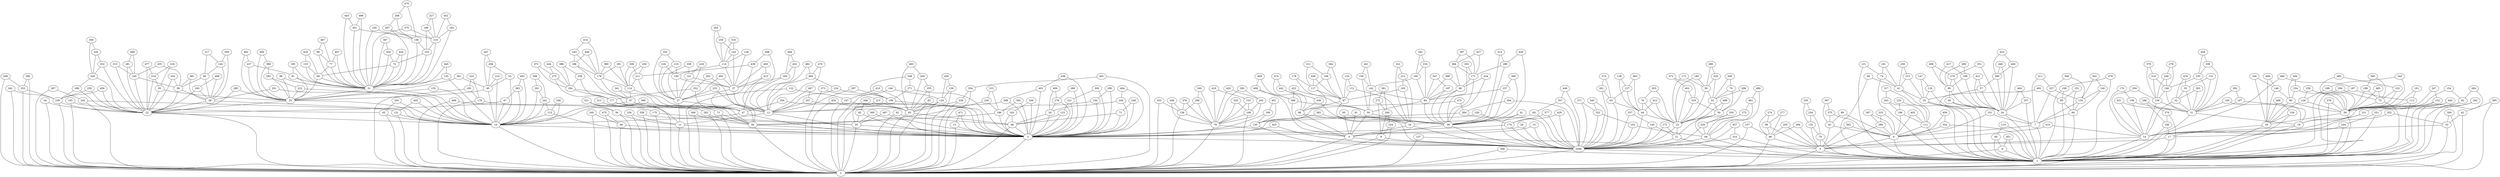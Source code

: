 graph {
    3280 []
    1 []
    2 []
    3 []
    4 []
    5 []
    6 []
    7 []
    8 []
    9 []
    10 []
    11 []
    12 []
    13 []
    14 []
    15 []
    16 []
    17 []
    18 []
    19 []
    20 []
    21 []
    22 []
    23 []
    24 []
    25 []
    26 []
    27 []
    28 []
    29 []
    30 []
    31 []
    32 []
    33 []
    34 []
    35 []
    36 []
    37 []
    38 []
    39 []
    40 []
    41 []
    42 []
    43 []
    44 []
    45 []
    46 []
    47 []
    48 []
    49 []
    50 []
    51 []
    52 []
    53 []
    54 []
    55 []
    56 []
    57 []
    58 []
    59 []
    60 []
    61 []
    62 []
    63 []
    64 []
    65 []
    66 []
    67 []
    68 []
    69 []
    70 []
    71 []
    72 []
    73 []
    74 []
    75 []
    76 []
    77 []
    78 []
    79 []
    80 []
    81 []
    82 []
    83 []
    84 []
    85 []
    86 []
    87 []
    88 []
    89 []
    90 []
    91 []
    92 []
    93 []
    94 []
    95 []
    96 []
    97 []
    98 []
    99 []
    100 []
    101 []
    102 []
    103 []
    104 []
    105 []
    106 []
    107 []
    108 []
    109 []
    110 []
    111 []
    112 []
    113 []
    114 []
    115 []
    116 []
    117 []
    118 []
    119 []
    120 []
    121 []
    122 []
    123 []
    124 []
    125 []
    126 []
    127 []
    128 []
    129 []
    130 []
    131 []
    132 []
    133 []
    134 []
    135 []
    136 []
    137 []
    138 []
    139 []
    140 []
    141 []
    142 []
    143 []
    144 []
    145 []
    146 []
    147 []
    148 []
    149 []
    150 []
    151 []
    152 []
    153 []
    154 []
    155 []
    156 []
    157 []
    158 []
    159 []
    160 []
    161 []
    162 []
    163 []
    164 []
    165 []
    166 []
    167 []
    168 []
    169 []
    170 []
    171 []
    172 []
    173 []
    174 []
    175 []
    176 []
    177 []
    178 []
    179 []
    180 []
    181 []
    182 []
    183 []
    184 []
    185 []
    186 []
    187 []
    188 []
    189 []
    190 []
    191 []
    192 []
    193 []
    194 []
    195 []
    196 []
    197 []
    198 []
    199 []
    200 []
    201 []
    202 []
    203 []
    204 []
    205 []
    206 []
    207 []
    208 []
    209 []
    210 []
    211 []
    212 []
    213 []
    214 []
    215 []
    216 []
    217 []
    218 []
    219 []
    220 []
    221 []
    222 []
    223 []
    224 []
    225 []
    226 []
    227 []
    228 []
    229 []
    230 []
    231 []
    232 []
    233 []
    234 []
    235 []
    236 []
    237 []
    238 []
    239 []
    240 []
    241 []
    242 []
    243 []
    244 []
    245 []
    246 []
    247 []
    248 []
    249 []
    250 []
    251 []
    252 []
    253 []
    254 []
    255 []
    256 []
    257 []
    258 []
    259 []
    260 []
    261 []
    262 []
    263 []
    264 []
    265 []
    266 []
    267 []
    268 []
    269 []
    270 []
    271 []
    272 []
    273 []
    274 []
    275 []
    276 []
    277 []
    278 []
    279 []
    280 []
    281 []
    282 []
    283 []
    284 []
    285 []
    286 []
    287 []
    288 []
    289 []
    290 []
    291 []
    292 []
    293 []
    294 []
    295 []
    296 []
    297 []
    298 []
    299 []
    300 []
    301 []
    302 []
    303 []
    304 []
    305 []
    306 []
    307 []
    308 []
    309 []
    310 []
    311 []
    312 []
    313 []
    314 []
    315 []
    316 []
    317 []
    318 []
    319 []
    320 []
    321 []
    322 []
    323 []
    324 []
    325 []
    326 []
    327 []
    328 []
    329 []
    330 []
    331 []
    332 []
    333 []
    334 []
    335 []
    336 []
    337 []
    338 []
    339 []
    340 []
    341 []
    342 []
    343 []
    344 []
    345 []
    346 []
    347 []
    348 []
    349 []
    350 []
    351 []
    352 []
    353 []
    354 []
    355 []
    356 []
    357 []
    358 []
    359 []
    360 []
    361 []
    362 []
    363 []
    364 []
    365 []
    366 []
    367 []
    368 []
    369 []
    370 []
    371 []
    372 []
    373 []
    374 []
    375 []
    376 []
    377 []
    378 []
    379 []
    380 []
    381 []
    382 []
    383 []
    384 []
    385 []
    386 []
    387 []
    388 []
    389 []
    390 []
    391 []
    392 []
    393 []
    394 []
    395 []
    396 []
    397 []
    398 []
    399 []
    400 []
    401 []
    402 []
    403 []
    404 []
    405 []
    406 []
    407 []
    408 []
    409 []
    410 []
    411 []
    412 []
    413 []
    414 []
    415 []
    416 []
    417 []
    418 []
    419 []
    420 []
    421 []
    422 []
    423 []
    424 []
    425 []
    426 []
    427 []
    428 []
    429 []
    430 []
    431 []
    432 []
    433 []
    434 []
    435 []
    436 []
    437 []
    438 []
    439 []
    440 []
    441 []
    442 []
    443 []
    444 []
    445 []
    446 []
    447 []
    448 []
    449 []
    450 []
    451 []
    452 []
    453 []
    454 []
    455 []
    456 []
    457 []
    458 []
    459 []
    460 []
    461 []
    462 []
    463 []
    464 []
    465 []
    466 []
    467 []
    468 []
    469 []
    470 []
    471 []
    472 []
    473 []
    474 []
    475 []
    476 []
    477 []
    478 []
    479 []
    480 []
    481 []
    482 []
    483 []
    484 []
    485 []
    486 []
    487 []
    488 []
    489 []
    490 []
    491 []
    492 []
    493 []
    494 []
    495 []
    496 []
    497 []
    498 []
    499 []
    3280 -- 1
    1 -- 2
    2 -- 3280
    3 -- 2
    3 -- 3280
    4 -- 2
    4 -- 3280
    5 -- 1
    5 -- 2
    6 -- 5
    6 -- 1
    7 -- 6
    7 -- 1
    8 -- 1
    8 -- 2
    9 -- 2
    9 -- 3280
    10 -- 3
    10 -- 2
    11 -- 3
    11 -- 2
    12 -- 11
    12 -- 3
    13 -- 3
    13 -- 2
    14 -- 5
    14 -- 2
    15 -- 4
    15 -- 3280
    16 -- 4
    16 -- 3280
    17 -- 3280
    17 -- 1
    18 -- 17
    18 -- 1
    19 -- 14
    19 -- 2
    20 -- 3
    20 -- 2
    21 -- 3280
    21 -- 1
    22 -- 10
    22 -- 2
    23 -- 21
    23 -- 3280
    24 -- 7
    24 -- 1
    25 -- 22
    25 -- 10
    26 -- 3
    26 -- 3280
    27 -- 12
    27 -- 11
    28 -- 24
    28 -- 1
    29 -- 22
    29 -- 10
    30 -- 3
    30 -- 2
    31 -- 19
    31 -- 14
    32 -- 31
    32 -- 14
    33 -- 14
    33 -- 2
    34 -- 22
    34 -- 2
    35 -- 24
    35 -- 1
    36 -- 11
    36 -- 2
    37 -- 27
    37 -- 12
    38 -- 4
    38 -- 3280
    39 -- 18
    39 -- 1
    40 -- 25
    40 -- 10
    41 -- 35
    41 -- 1
    42 -- 33
    42 -- 2
    43 -- 6
    43 -- 5
    44 -- 23
    44 -- 3280
    45 -- 10
    45 -- 2
    46 -- 3
    46 -- 2
    47 -- 10
    47 -- 3
    48 -- 3
    48 -- 2
    49 -- 8
    49 -- 1
    50 -- 23
    50 -- 21
    51 -- 25
    51 -- 10
    52 -- 50
    52 -- 23
    53 -- 40
    53 -- 10
    54 -- 48
    54 -- 3
    55 -- 32
    55 -- 31
    56 -- 52
    56 -- 23
    57 -- 35
    57 -- 24
    58 -- 29
    58 -- 22
    59 -- 38
    59 -- 4
    60 -- 28
    60 -- 24
    61 -- 38
    61 -- 3280
    62 -- 48
    62 -- 2
    63 -- 44
    63 -- 3280
    64 -- 59
    64 -- 38
    65 -- 48
    65 -- 2
    66 -- 64
    66 -- 38
    67 -- 22
    67 -- 10
    68 -- 41
    68 -- 1
    69 -- 51
    69 -- 25
    70 -- 52
    70 -- 50
    71 -- 48
    71 -- 3
    72 -- 69
    72 -- 51
    73 -- 30
    73 -- 2
    74 -- 41
    74 -- 1
    75 -- 39
    75 -- 1
    76 -- 44
    76 -- 23
    77 -- 69
    77 -- 51
    78 -- 4
    78 -- 2
    79 -- 5
    79 -- 1
    80 -- 39
    80 -- 18
    81 -- 51
    81 -- 25
    82 -- 39
    82 -- 1
    83 -- 65
    83 -- 2
    84 -- 7
    84 -- 1
    85 -- 84
    85 -- 1
    86 -- 16
    86 -- 4
    87 -- 86
    87 -- 16
    88 -- 51
    88 -- 25
    89 -- 43
    89 -- 6
    90 -- 58
    90 -- 29
    91 -- 38
    91 -- 4
    92 -- 20
    92 -- 3
    93 -- 25
    93 -- 22
    94 -- 3280
    94 -- 1
    95 -- 38
    95 -- 4
    96 -- 5
    96 -- 2
    97 -- 47
    97 -- 10
    98 -- 96
    98 -- 5
    99 -- 77
    99 -- 51
    100 -- 37
    100 -- 27
    101 -- 7
    101 -- 6
    102 -- 94
    102 -- 3280
    103 -- 72
    103 -- 51
    104 -- 18
    104 -- 1
    105 -- 31
    105 -- 19
    106 -- 78
    106 -- 2
    107 -- 65
    107 -- 2
    108 -- 85
    108 -- 1
    109 -- 12
    109 -- 3
    110 -- 100
    110 -- 37
    111 -- 6
    111 -- 1
    112 -- 87
    112 -- 16
    113 -- 39
    113 -- 1
    114 -- 97
    114 -- 47
    115 -- 10
    115 -- 3
    116 -- 103
    116 -- 51
    117 -- 87
    117 -- 86
    118 -- 35
    118 -- 24
    119 -- 49
    119 -- 1
    120 -- 65
    120 -- 2
    121 -- 74
    121 -- 1
    122 -- 107
    122 -- 2
    123 -- 48
    123 -- 3
    124 -- 109
    124 -- 12
    125 -- 69
    125 -- 51
    126 -- 110
    126 -- 37
    127 -- 63
    127 -- 44
    128 -- 39
    128 -- 18
    129 -- 120
    129 -- 2
    130 -- 3
    130 -- 3280
    131 -- 55
    131 -- 31
    132 -- 79
    132 -- 5
    133 -- 112
    133 -- 87
    134 -- 84
    134 -- 7
    135 -- 51
    135 -- 10
    136 -- 78
    136 -- 2
    137 -- 5
    137 -- 2
    138 -- 127
    138 -- 44
    139 -- 31
    139 -- 14
    140 -- 134
    140 -- 84
    141 -- 37
    141 -- 27
    142 -- 64
    142 -- 59
    143 -- 110
    143 -- 37
    144 -- 90
    144 -- 29
    145 -- 21
    145 -- 3280
    146 -- 120
    146 -- 2
    147 -- 118
    147 -- 35
    148 -- 80
    148 -- 18
    149 -- 139
    149 -- 31
    150 -- 142
    150 -- 59
    151 -- 10
    151 -- 2
    152 -- 39
    152 -- 1
    153 -- 106
    153 -- 78
    154 -- 82
    154 -- 39
    155 -- 25
    155 -- 10
    156 -- 103
    156 -- 51
    157 -- 96
    157 -- 2
    158 -- 31
    158 -- 14
    159 -- 143
    159 -- 110
    160 -- 142
    160 -- 64
    161 -- 113
    161 -- 39
    162 -- 106
    162 -- 78
    163 -- 48
    163 -- 3
    164 -- 148
    164 -- 18
    165 -- 58
    165 -- 22
    166 -- 17
    166 -- 1
    167 -- 31
    167 -- 19
    168 -- 115
    168 -- 10
    169 -- 117
    169 -- 87
    170 -- 158
    170 -- 14
    171 -- 66
    171 -- 38
    172 -- 21
    172 -- 3280
    173 -- 56
    173 -- 23
    174 -- 3
    174 -- 3280
    175 -- 20
    175 -- 2
    176 -- 114
    176 -- 97
    177 -- 73
    177 -- 30
    178 -- 117
    178 -- 87
    179 -- 175
    179 -- 2
    180 -- 56
    180 -- 23
    181 -- 16
    181 -- 3280
    182 -- 116
    182 -- 51
    183 -- 87
    183 -- 16
    184 -- 177
    184 -- 30
    185 -- 179
    185 -- 2
    186 -- 30
    186 -- 3
    187 -- 113
    187 -- 1
    188 -- 176
    188 -- 97
    189 -- 75
    189 -- 39
    190 -- 130
    190 -- 3
    191 -- 74
    191 -- 41
    192 -- 156
    192 -- 51
    193 -- 45
    193 -- 2
    194 -- 186
    194 -- 3
    195 -- 81
    195 -- 51
    196 -- 111
    196 -- 6
    197 -- 64
    197 -- 38
    198 -- 60
    198 -- 24
    199 -- 116
    199 -- 103
    200 -- 33
    200 -- 2
    201 -- 29
    201 -- 10
    202 -- 171
    202 -- 38
    203 -- 76
    203 -- 23
    204 -- 47
    204 -- 3
    205 -- 96
    205 -- 5
    206 -- 53
    206 -- 40
    207 -- 12
    207 -- 3
    208 -- 52
    208 -- 50
    209 -- 70
    209 -- 52
    210 -- 100
    210 -- 27
    211 -- 114
    211 -- 47
    212 -- 183
    212 -- 16
    213 -- 41
    213 -- 35
    214 -- 40
    214 -- 10
    215 -- 65
    215 -- 2
    216 -- 160
    216 -- 64
    217 -- 144
    217 -- 90
    218 -- 149
    218 -- 139
    219 -- 93
    219 -- 22
    220 -- 100
    220 -- 27
    221 -- 123
    221 -- 3
    222 -- 185
    222 -- 179
    223 -- 25
    223 -- 10
    224 -- 9
    224 -- 2
    225 -- 196
    225 -- 111
    226 -- 174
    226 -- 3
    227 -- 199
    227 -- 116
    228 -- 65
    228 -- 2
    229 -- 94
    229 -- 3280
    230 -- 186
    230 -- 30
    231 -- 19
    231 -- 14
    232 -- 75
    232 -- 39
    233 -- 27
    233 -- 12
    234 -- 80
    234 -- 39
    235 -- 149
    235 -- 31
    236 -- 11
    236 -- 2
    237 -- 64
    237 -- 38
    238 -- 128
    238 -- 39
    239 -- 22
    239 -- 2
    240 -- 46
    240 -- 2
    241 -- 115
    241 -- 10
    242 -- 151
    242 -- 2
    243 -- 188
    243 -- 176
    244 -- 17
    244 -- 1
    245 -- 29
    245 -- 22
    246 -- 136
    246 -- 78
    247 -- 152
    247 -- 39
    248 -- 71
    248 -- 3
    249 -- 54
    249 -- 3
    250 -- 213
    250 -- 41
    251 -- 244
    251 -- 1
    252 -- 177
    252 -- 30
    253 -- 239
    253 -- 2
    254 -- 132
    254 -- 79
    255 -- 83
    255 -- 65
    256 -- 149
    256 -- 139
    257 -- 24
    257 -- 1
    258 -- 184
    258 -- 177
    259 -- 239
    259 -- 22
    260 -- 224
    260 -- 9
    261 -- 63
    261 -- 3280
    262 -- 252
    262 -- 30
    263 -- 196
    263 -- 111
    264 -- 82
    264 -- 1
    265 -- 159
    265 -- 110
    266 -- 136
    266 -- 78
    267 -- 156
    267 -- 51
    268 -- 267
    268 -- 156
    269 -- 92
    269 -- 20
    270 -- 166
    270 -- 1
    271 -- 109
    271 -- 3
    272 -- 260
    272 -- 9
    273 -- 229
    273 -- 94
    274 -- 98
    274 -- 96
    275 -- 184
    275 -- 177
    276 -- 54
    276 -- 3
    277 -- 98
    277 -- 96
    278 -- 256
    278 -- 149
    279 -- 60
    279 -- 24
    280 -- 171
    280 -- 38
    281 -- 165
    281 -- 22
    282 -- 216
    282 -- 160
    283 -- 223
    283 -- 25
    284 -- 6
    284 -- 5
    285 -- 25
    285 -- 22
    286 -- 270
    286 -- 166
    287 -- 242
    287 -- 2
    288 -- 276
    288 -- 3
    289 -- 198
    289 -- 60
    290 -- 194
    290 -- 3
    291 -- 241
    291 -- 10
    292 -- 251
    292 -- 1
    293 -- 30
    293 -- 2
    294 -- 96
    294 -- 5
    295 -- 255
    295 -- 65
    296 -- 239
    296 -- 22
    297 -- 109
    297 -- 12
    298 -- 253
    298 -- 2
    299 -- 128
    299 -- 39
    300 -- 221
    300 -- 3
    301 -- 116
    301 -- 51
    302 -- 140
    302 -- 134
    303 -- 32
    303 -- 31
    304 -- 72
    304 -- 51
    305 -- 37
    305 -- 12
    306 -- 75
    306 -- 1
    307 -- 284
    307 -- 6
    308 -- 1
    308 -- 2
    309 -- 144
    309 -- 29
    310 -- 3280
    310 -- 1
    311 -- 169
    311 -- 117
    312 -- 230
    312 -- 186
    313 -- 293
    313 -- 2
    314 -- 280
    314 -- 38
    315 -- 165
    315 -- 22
    316 -- 143
    316 -- 110
    317 -- 263
    317 -- 111
    318 -- 219
    318 -- 93
    319 -- 50
    319 -- 23
    320 -- 45
    320 -- 10
    321 -- 36
    321 -- 11
    322 -- 212
    322 -- 16
    323 -- 102
    323 -- 3280
    324 -- 58
    324 -- 22
    325 -- 106
    325 -- 78
    326 -- 296
    326 -- 22
    327 -- 134
    327 -- 7
    328 -- 211
    328 -- 114
    329 -- 56
    329 -- 52
    330 -- 211
    330 -- 114
    331 -- 85
    331 -- 84
    332 -- 326
    332 -- 22
    333 -- 284
    333 -- 6
    334 -- 6
    334 -- 1
    335 -- 332
    335 -- 326
    336 -- 163
    336 -- 3
    337 -- 145
    337 -- 3280
    338 -- 141
    338 -- 27
    339 -- 235
    339 -- 31
    340 -- 266
    340 -- 78
    341 -- 97
    341 -- 47
    342 -- 239
    342 -- 2
    343 -- 299
    343 -- 39
    344 -- 169
    344 -- 87
    345 -- 323
    345 -- 3280
    346 -- 327
    346 -- 134
    347 -- 197
    347 -- 64
    348 -- 271
    348 -- 109
    349 -- 30
    349 -- 2
    350 -- 229
    350 -- 94
    351 -- 279
    351 -- 24
    352 -- 33
    352 -- 14
    353 -- 210
    353 -- 27
    354 -- 228
    354 -- 2
    355 -- 254
    355 -- 132
    356 -- 335
    356 -- 326
    357 -- 181
    357 -- 3280
    358 -- 20
    358 -- 2
    359 -- 139
    359 -- 14
    360 -- 176
    360 -- 114
    361 -- 272
    361 -- 260
    362 -- 6
    362 -- 5
    363 -- 67
    363 -- 10
    364 -- 171
    364 -- 66
    365 -- 20
    365 -- 3
    366 -- 47
    366 -- 10
    367 -- 304
    367 -- 51
    368 -- 59
    368 -- 4
    369 -- 237
    369 -- 38
    370 -- 116
    370 -- 51
    371 -- 323
    371 -- 3280
    372 -- 275
    372 -- 184
    373 -- 215
    373 -- 2
    374 -- 261
    374 -- 63
    375 -- 43
    375 -- 6
    376 -- 136
    376 -- 78
    377 -- 174
    377 -- 3280
    378 -- 39
    378 -- 1
    379 -- 218
    379 -- 139
    380 -- 329
    380 -- 56
    381 -- 40
    381 -- 25
    382 -- 186
    382 -- 3
    383 -- 130
    383 -- 3280
    384 -- 130
    384 -- 3280
    385 -- 189
    385 -- 75
    386 -- 258
    386 -- 184
    387 -- 364
    387 -- 171
    388 -- 12
    388 -- 3
    389 -- 283
    389 -- 25
    390 -- 57
    390 -- 24
    391 -- 176
    391 -- 114
    392 -- 167
    392 -- 31
    393 -- 162
    393 -- 78
    394 -- 384
    394 -- 3280
    395 -- 42
    395 -- 2
    396 -- 253
    396 -- 2
    397 -- 375
    397 -- 43
    398 -- 291
    398 -- 241
    399 -- 66
    399 -- 64
    400 -- 390
    400 -- 24
    401 -- 190
    401 -- 130
    402 -- 319
    402 -- 23
    403 -- 388
    403 -- 3
    404 -- 249
    404 -- 3
    405 -- 111
    405 -- 6
    406 -- 279
    406 -- 60
    407 -- 77
    407 -- 51
    408 -- 245
    408 -- 29
    409 -- 276
    409 -- 54
    410 -- 107
    410 -- 65
    411 -- 327
    411 -- 7
    412 -- 44
    412 -- 23
    413 -- 37
    413 -- 12
    414 -- 243
    414 -- 176
    415 -- 14
    415 -- 5
    416 -- 125
    416 -- 69
    417 -- 198
    417 -- 60
    418 -- 141
    418 -- 27
    419 -- 153
    419 -- 78
    420 -- 162
    420 -- 78
    421 -- 57
    421 -- 24
    422 -- 368
    422 -- 59
    423 -- 400
    423 -- 390
    424 -- 72
    424 -- 51
    425 -- 3
    425 -- 3280
    426 -- 117
    426 -- 87
    427 -- 364
    427 -- 171
    428 -- 280
    428 -- 38
    429 -- 174
    429 -- 3280
    430 -- 129
    430 -- 120
    431 -- 31
    431 -- 14
    432 -- 305
    432 -- 12
    433 -- 136
    433 -- 2
    434 -- 66
    434 -- 38
    435 -- 165
    435 -- 58
    436 -- 86
    436 -- 16
    437 -- 81
    437 -- 25
    438 -- 403
    438 -- 3
    439 -- 211
    439 -- 47
    440 -- 231
    440 -- 19
    441 -- 150
    441 -- 142
    442 -- 436
    442 -- 86
    443 -- 301
    443 -- 51
    444 -- 275
    444 -- 184
    445 -- 135
    445 -- 51
    446 -- 390
    446 -- 24
    447 -- 206
    447 -- 40
    448 -- 357
    448 -- 3280
    449 -- 188
    449 -- 176
    450 -- 413
    450 -- 37
    451 -- 8
    451 -- 1
    452 -- 182
    452 -- 116
    453 -- 363
    453 -- 10
    454 -- 65
    454 -- 2
    455 -- 151
    455 -- 10
    456 -- 334
    456 -- 6
    457 -- 310
    457 -- 3280
    458 -- 339
    458 -- 235
    459 -- 239
    459 -- 22
    460 -- 124
    460 -- 12
    461 -- 273
    461 -- 94
    462 -- 460
    462 -- 12
    463 -- 127
    463 -- 44
    464 -- 257
    464 -- 24
    465 -- 75
    465 -- 39
    466 -- 36
    466 -- 2
    467 -- 99
    467 -- 77
    468 -- 368
    468 -- 4
    469 -- 468
    469 -- 368
    470 -- 268
    470 -- 156
    471 -- 13
    471 -- 3
    472 -- 402
    472 -- 319
    473 -- 384
    473 -- 130
    474 -- 442
    474 -- 86
    475 -- 46
    475 -- 2
    476 -- 55
    476 -- 32
    477 -- 219
    477 -- 22
    478 -- 108
    478 -- 1
    479 -- 460
    479 -- 12
    480 -- 187
    480 -- 1
    481 -- 58
    481 -- 29
    482 -- 437
    482 -- 25
    483 -- 295
    483 -- 65
    484 -- 432
    484 -- 305
    485 -- 232
    485 -- 39
    486 -- 104
    486 -- 18
    487 -- 20
    487 -- 3
    488 -- 50
    488 -- 23
    489 -- 281
    489 -- 165
    490 -- 461
    490 -- 94
    491 -- 354
    491 -- 2
    492 -- 37
    492 -- 27
    493 -- 85
    493 -- 1
    494 -- 234
    494 -- 80
    495 -- 389
    495 -- 25
    496 -- 301
    496 -- 51
    497 -- 207
    497 -- 12
    498 -- 439
    498 -- 47
    499 -- 148
    499 -- 18
}
